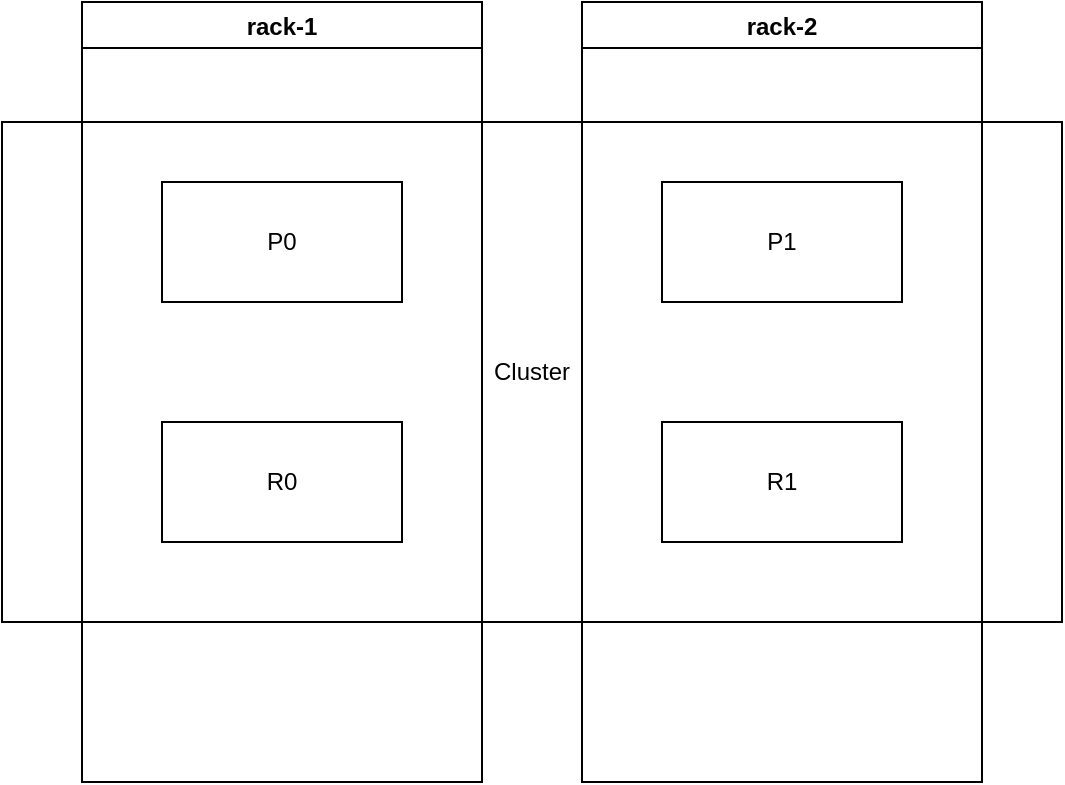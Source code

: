 <mxfile version="18.1.3" type="device"><diagram id="KHy-WMxUL_8llcw-uQgO" name="第 1 页"><mxGraphModel dx="1018" dy="669" grid="1" gridSize="10" guides="1" tooltips="1" connect="1" arrows="1" fold="1" page="1" pageScale="1" pageWidth="827" pageHeight="1169" math="0" shadow="0"><root><mxCell id="0"/><mxCell id="1" parent="0"/><mxCell id="Cp0uk-yH_LnCIEPyBgmg-9" value="Cluster" style="rounded=0;whiteSpace=wrap;html=1;" vertex="1" parent="1"><mxGeometry x="140" y="180" width="530" height="250" as="geometry"/></mxCell><mxCell id="Cp0uk-yH_LnCIEPyBgmg-1" value="rack-1" style="swimlane;" vertex="1" parent="1"><mxGeometry x="180" y="120" width="200" height="390" as="geometry"/></mxCell><mxCell id="Cp0uk-yH_LnCIEPyBgmg-2" value="P0" style="rounded=0;whiteSpace=wrap;html=1;" vertex="1" parent="Cp0uk-yH_LnCIEPyBgmg-1"><mxGeometry x="40" y="90" width="120" height="60" as="geometry"/></mxCell><mxCell id="Cp0uk-yH_LnCIEPyBgmg-5" value="R0" style="rounded=0;whiteSpace=wrap;html=1;" vertex="1" parent="Cp0uk-yH_LnCIEPyBgmg-1"><mxGeometry x="40" y="210" width="120" height="60" as="geometry"/></mxCell><mxCell id="Cp0uk-yH_LnCIEPyBgmg-6" value="rack-2" style="swimlane;" vertex="1" parent="1"><mxGeometry x="430" y="120" width="200" height="390" as="geometry"/></mxCell><mxCell id="Cp0uk-yH_LnCIEPyBgmg-7" value="P1" style="rounded=0;whiteSpace=wrap;html=1;" vertex="1" parent="Cp0uk-yH_LnCIEPyBgmg-6"><mxGeometry x="40" y="90" width="120" height="60" as="geometry"/></mxCell><mxCell id="Cp0uk-yH_LnCIEPyBgmg-8" value="R1" style="rounded=0;whiteSpace=wrap;html=1;" vertex="1" parent="Cp0uk-yH_LnCIEPyBgmg-6"><mxGeometry x="40" y="210" width="120" height="60" as="geometry"/></mxCell></root></mxGraphModel></diagram></mxfile>